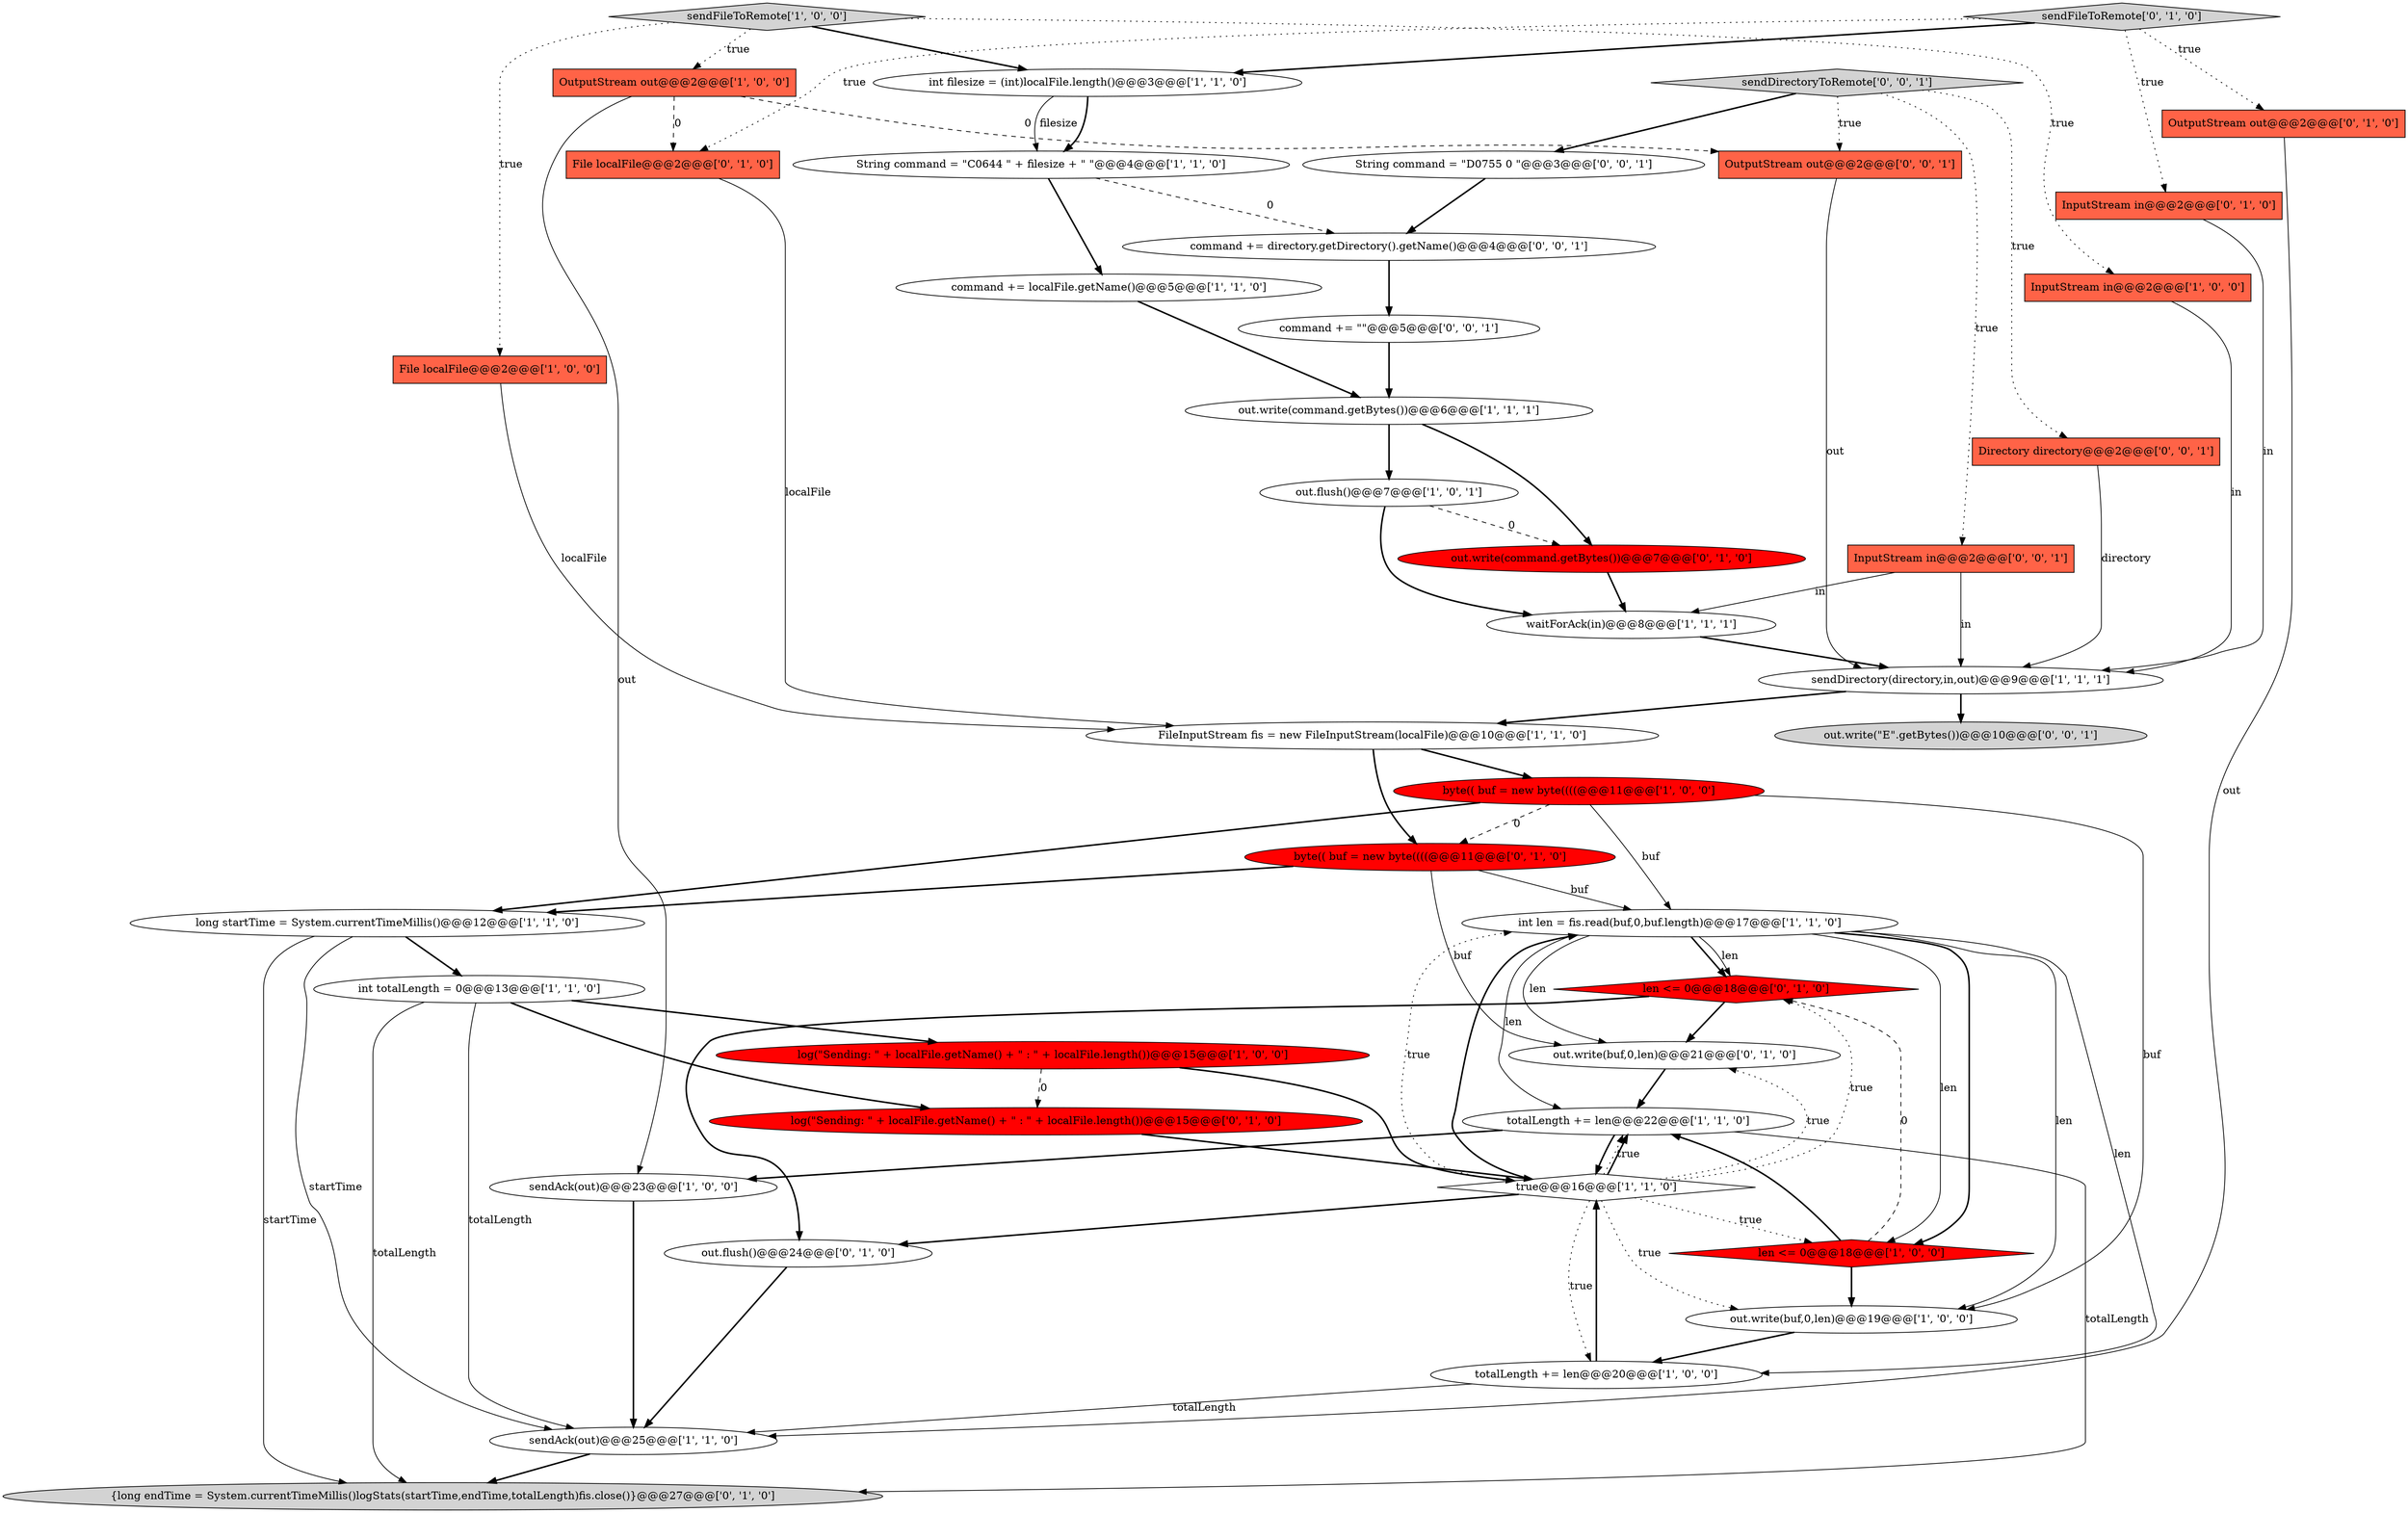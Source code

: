 digraph {
37 [style = filled, label = "command += \"\"@@@5@@@['0', '0', '1']", fillcolor = white, shape = ellipse image = "AAA0AAABBB3BBB"];
28 [style = filled, label = "len <= 0@@@18@@@['0', '1', '0']", fillcolor = red, shape = diamond image = "AAA1AAABBB2BBB"];
21 [style = filled, label = "int len = fis.read(buf,0,buf.length)@@@17@@@['1', '1', '0']", fillcolor = white, shape = ellipse image = "AAA0AAABBB1BBB"];
30 [style = filled, label = "out.write(buf,0,len)@@@21@@@['0', '1', '0']", fillcolor = white, shape = ellipse image = "AAA0AAABBB2BBB"];
14 [style = filled, label = "log(\"Sending: \" + localFile.getName() + \" : \" + localFile.length())@@@15@@@['1', '0', '0']", fillcolor = red, shape = ellipse image = "AAA1AAABBB1BBB"];
40 [style = filled, label = "OutputStream out@@@2@@@['0', '0', '1']", fillcolor = tomato, shape = box image = "AAA0AAABBB3BBB"];
11 [style = filled, label = "out.flush()@@@7@@@['1', '0', '1']", fillcolor = white, shape = ellipse image = "AAA0AAABBB1BBB"];
38 [style = filled, label = "String command = \"D0755 0 \"@@@3@@@['0', '0', '1']", fillcolor = white, shape = ellipse image = "AAA0AAABBB3BBB"];
0 [style = filled, label = "waitForAck(in)@@@8@@@['1', '1', '1']", fillcolor = white, shape = ellipse image = "AAA0AAABBB1BBB"];
2 [style = filled, label = "long startTime = System.currentTimeMillis()@@@12@@@['1', '1', '0']", fillcolor = white, shape = ellipse image = "AAA0AAABBB1BBB"];
29 [style = filled, label = "InputStream in@@@2@@@['0', '1', '0']", fillcolor = tomato, shape = box image = "AAA0AAABBB2BBB"];
13 [style = filled, label = "sendAck(out)@@@23@@@['1', '0', '0']", fillcolor = white, shape = ellipse image = "AAA0AAABBB1BBB"];
25 [style = filled, label = "byte(( buf = new byte((((@@@11@@@['0', '1', '0']", fillcolor = red, shape = ellipse image = "AAA1AAABBB2BBB"];
18 [style = filled, label = "OutputStream out@@@2@@@['1', '0', '0']", fillcolor = tomato, shape = box image = "AAA1AAABBB1BBB"];
4 [style = filled, label = "int filesize = (int)localFile.length()@@@3@@@['1', '1', '0']", fillcolor = white, shape = ellipse image = "AAA0AAABBB1BBB"];
15 [style = filled, label = "len <= 0@@@18@@@['1', '0', '0']", fillcolor = red, shape = diamond image = "AAA1AAABBB1BBB"];
39 [style = filled, label = "InputStream in@@@2@@@['0', '0', '1']", fillcolor = tomato, shape = box image = "AAA0AAABBB3BBB"];
33 [style = filled, label = "File localFile@@@2@@@['0', '1', '0']", fillcolor = tomato, shape = box image = "AAA1AAABBB2BBB"];
1 [style = filled, label = "FileInputStream fis = new FileInputStream(localFile)@@@10@@@['1', '1', '0']", fillcolor = white, shape = ellipse image = "AAA0AAABBB1BBB"];
16 [style = filled, label = "sendAck(out)@@@25@@@['1', '1', '0']", fillcolor = white, shape = ellipse image = "AAA0AAABBB1BBB"];
7 [style = filled, label = "String command = \"C0644 \" + filesize + \" \"@@@4@@@['1', '1', '0']", fillcolor = white, shape = ellipse image = "AAA0AAABBB1BBB"];
22 [style = filled, label = "true@@@16@@@['1', '1', '0']", fillcolor = white, shape = diamond image = "AAA0AAABBB1BBB"];
9 [style = filled, label = "byte(( buf = new byte((((@@@11@@@['1', '0', '0']", fillcolor = red, shape = ellipse image = "AAA1AAABBB1BBB"];
26 [style = filled, label = "OutputStream out@@@2@@@['0', '1', '0']", fillcolor = tomato, shape = box image = "AAA0AAABBB2BBB"];
17 [style = filled, label = "InputStream in@@@2@@@['1', '0', '0']", fillcolor = tomato, shape = box image = "AAA0AAABBB1BBB"];
23 [style = filled, label = "out.write(command.getBytes())@@@6@@@['1', '1', '1']", fillcolor = white, shape = ellipse image = "AAA0AAABBB1BBB"];
6 [style = filled, label = "totalLength += len@@@22@@@['1', '1', '0']", fillcolor = white, shape = ellipse image = "AAA0AAABBB1BBB"];
32 [style = filled, label = "out.flush()@@@24@@@['0', '1', '0']", fillcolor = white, shape = ellipse image = "AAA0AAABBB2BBB"];
27 [style = filled, label = "log(\"Sending: \" + localFile.getName() + \" : \" + localFile.length())@@@15@@@['0', '1', '0']", fillcolor = red, shape = ellipse image = "AAA1AAABBB2BBB"];
5 [style = filled, label = "File localFile@@@2@@@['1', '0', '0']", fillcolor = tomato, shape = box image = "AAA0AAABBB1BBB"];
10 [style = filled, label = "totalLength += len@@@20@@@['1', '0', '0']", fillcolor = white, shape = ellipse image = "AAA0AAABBB1BBB"];
8 [style = filled, label = "sendDirectory(directory,in,out)@@@9@@@['1', '1', '1']", fillcolor = white, shape = ellipse image = "AAA0AAABBB1BBB"];
35 [style = filled, label = "Directory directory@@@2@@@['0', '0', '1']", fillcolor = tomato, shape = box image = "AAA0AAABBB3BBB"];
42 [style = filled, label = "command += directory.getDirectory().getName()@@@4@@@['0', '0', '1']", fillcolor = white, shape = ellipse image = "AAA0AAABBB3BBB"];
41 [style = filled, label = "sendDirectoryToRemote['0', '0', '1']", fillcolor = lightgray, shape = diamond image = "AAA0AAABBB3BBB"];
19 [style = filled, label = "command += localFile.getName()@@@5@@@['1', '1', '0']", fillcolor = white, shape = ellipse image = "AAA0AAABBB1BBB"];
31 [style = filled, label = "out.write(command.getBytes())@@@7@@@['0', '1', '0']", fillcolor = red, shape = ellipse image = "AAA1AAABBB2BBB"];
24 [style = filled, label = "sendFileToRemote['0', '1', '0']", fillcolor = lightgray, shape = diamond image = "AAA0AAABBB2BBB"];
36 [style = filled, label = "out.write(\"E\".getBytes())@@@10@@@['0', '0', '1']", fillcolor = lightgray, shape = ellipse image = "AAA0AAABBB3BBB"];
12 [style = filled, label = "out.write(buf,0,len)@@@19@@@['1', '0', '0']", fillcolor = white, shape = ellipse image = "AAA0AAABBB1BBB"];
20 [style = filled, label = "sendFileToRemote['1', '0', '0']", fillcolor = lightgray, shape = diamond image = "AAA0AAABBB1BBB"];
3 [style = filled, label = "int totalLength = 0@@@13@@@['1', '1', '0']", fillcolor = white, shape = ellipse image = "AAA0AAABBB1BBB"];
34 [style = filled, label = "{long endTime = System.currentTimeMillis()logStats(startTime,endTime,totalLength)fis.close()}@@@27@@@['0', '1', '0']", fillcolor = lightgray, shape = ellipse image = "AAA0AAABBB2BBB"];
6->22 [style = bold, label=""];
21->15 [style = bold, label=""];
24->33 [style = dotted, label="true"];
25->21 [style = solid, label="buf"];
30->6 [style = bold, label=""];
38->42 [style = bold, label=""];
21->28 [style = bold, label=""];
7->42 [style = dashed, label="0"];
3->27 [style = bold, label=""];
8->1 [style = bold, label=""];
2->34 [style = solid, label="startTime"];
8->36 [style = bold, label=""];
12->10 [style = bold, label=""];
41->40 [style = dotted, label="true"];
10->16 [style = solid, label="totalLength"];
0->8 [style = bold, label=""];
20->18 [style = dotted, label="true"];
4->7 [style = solid, label="filesize"];
6->34 [style = solid, label="totalLength"];
18->33 [style = dashed, label="0"];
15->28 [style = dashed, label="0"];
40->8 [style = solid, label="out"];
28->30 [style = bold, label=""];
9->2 [style = bold, label=""];
26->16 [style = solid, label="out"];
21->12 [style = solid, label="len"];
14->22 [style = bold, label=""];
16->34 [style = bold, label=""];
22->32 [style = bold, label=""];
27->22 [style = bold, label=""];
13->16 [style = bold, label=""];
25->2 [style = bold, label=""];
33->1 [style = solid, label="localFile"];
20->5 [style = dotted, label="true"];
39->8 [style = solid, label="in"];
24->26 [style = dotted, label="true"];
39->0 [style = solid, label="in"];
25->30 [style = solid, label="buf"];
41->38 [style = bold, label=""];
15->12 [style = bold, label=""];
3->34 [style = solid, label="totalLength"];
22->6 [style = bold, label=""];
35->8 [style = solid, label="directory"];
21->30 [style = solid, label="len"];
23->31 [style = bold, label=""];
21->6 [style = solid, label="len"];
22->21 [style = dotted, label="true"];
18->40 [style = dashed, label="0"];
21->28 [style = solid, label="len"];
42->37 [style = bold, label=""];
41->35 [style = dotted, label="true"];
17->8 [style = solid, label="in"];
20->17 [style = dotted, label="true"];
31->0 [style = bold, label=""];
2->3 [style = bold, label=""];
18->13 [style = solid, label="out"];
32->16 [style = bold, label=""];
4->7 [style = bold, label=""];
1->9 [style = bold, label=""];
28->32 [style = bold, label=""];
11->31 [style = dashed, label="0"];
6->13 [style = bold, label=""];
9->25 [style = dashed, label="0"];
23->11 [style = bold, label=""];
22->15 [style = dotted, label="true"];
7->19 [style = bold, label=""];
1->25 [style = bold, label=""];
10->22 [style = bold, label=""];
22->10 [style = dotted, label="true"];
3->16 [style = solid, label="totalLength"];
21->10 [style = solid, label="len"];
24->29 [style = dotted, label="true"];
3->14 [style = bold, label=""];
22->21 [style = bold, label=""];
22->28 [style = dotted, label="true"];
29->8 [style = solid, label="in"];
15->6 [style = bold, label=""];
41->39 [style = dotted, label="true"];
37->23 [style = bold, label=""];
22->6 [style = dotted, label="true"];
14->27 [style = dashed, label="0"];
20->4 [style = bold, label=""];
22->12 [style = dotted, label="true"];
11->0 [style = bold, label=""];
5->1 [style = solid, label="localFile"];
24->4 [style = bold, label=""];
19->23 [style = bold, label=""];
9->21 [style = solid, label="buf"];
2->16 [style = solid, label="startTime"];
21->15 [style = solid, label="len"];
22->30 [style = dotted, label="true"];
9->12 [style = solid, label="buf"];
}
